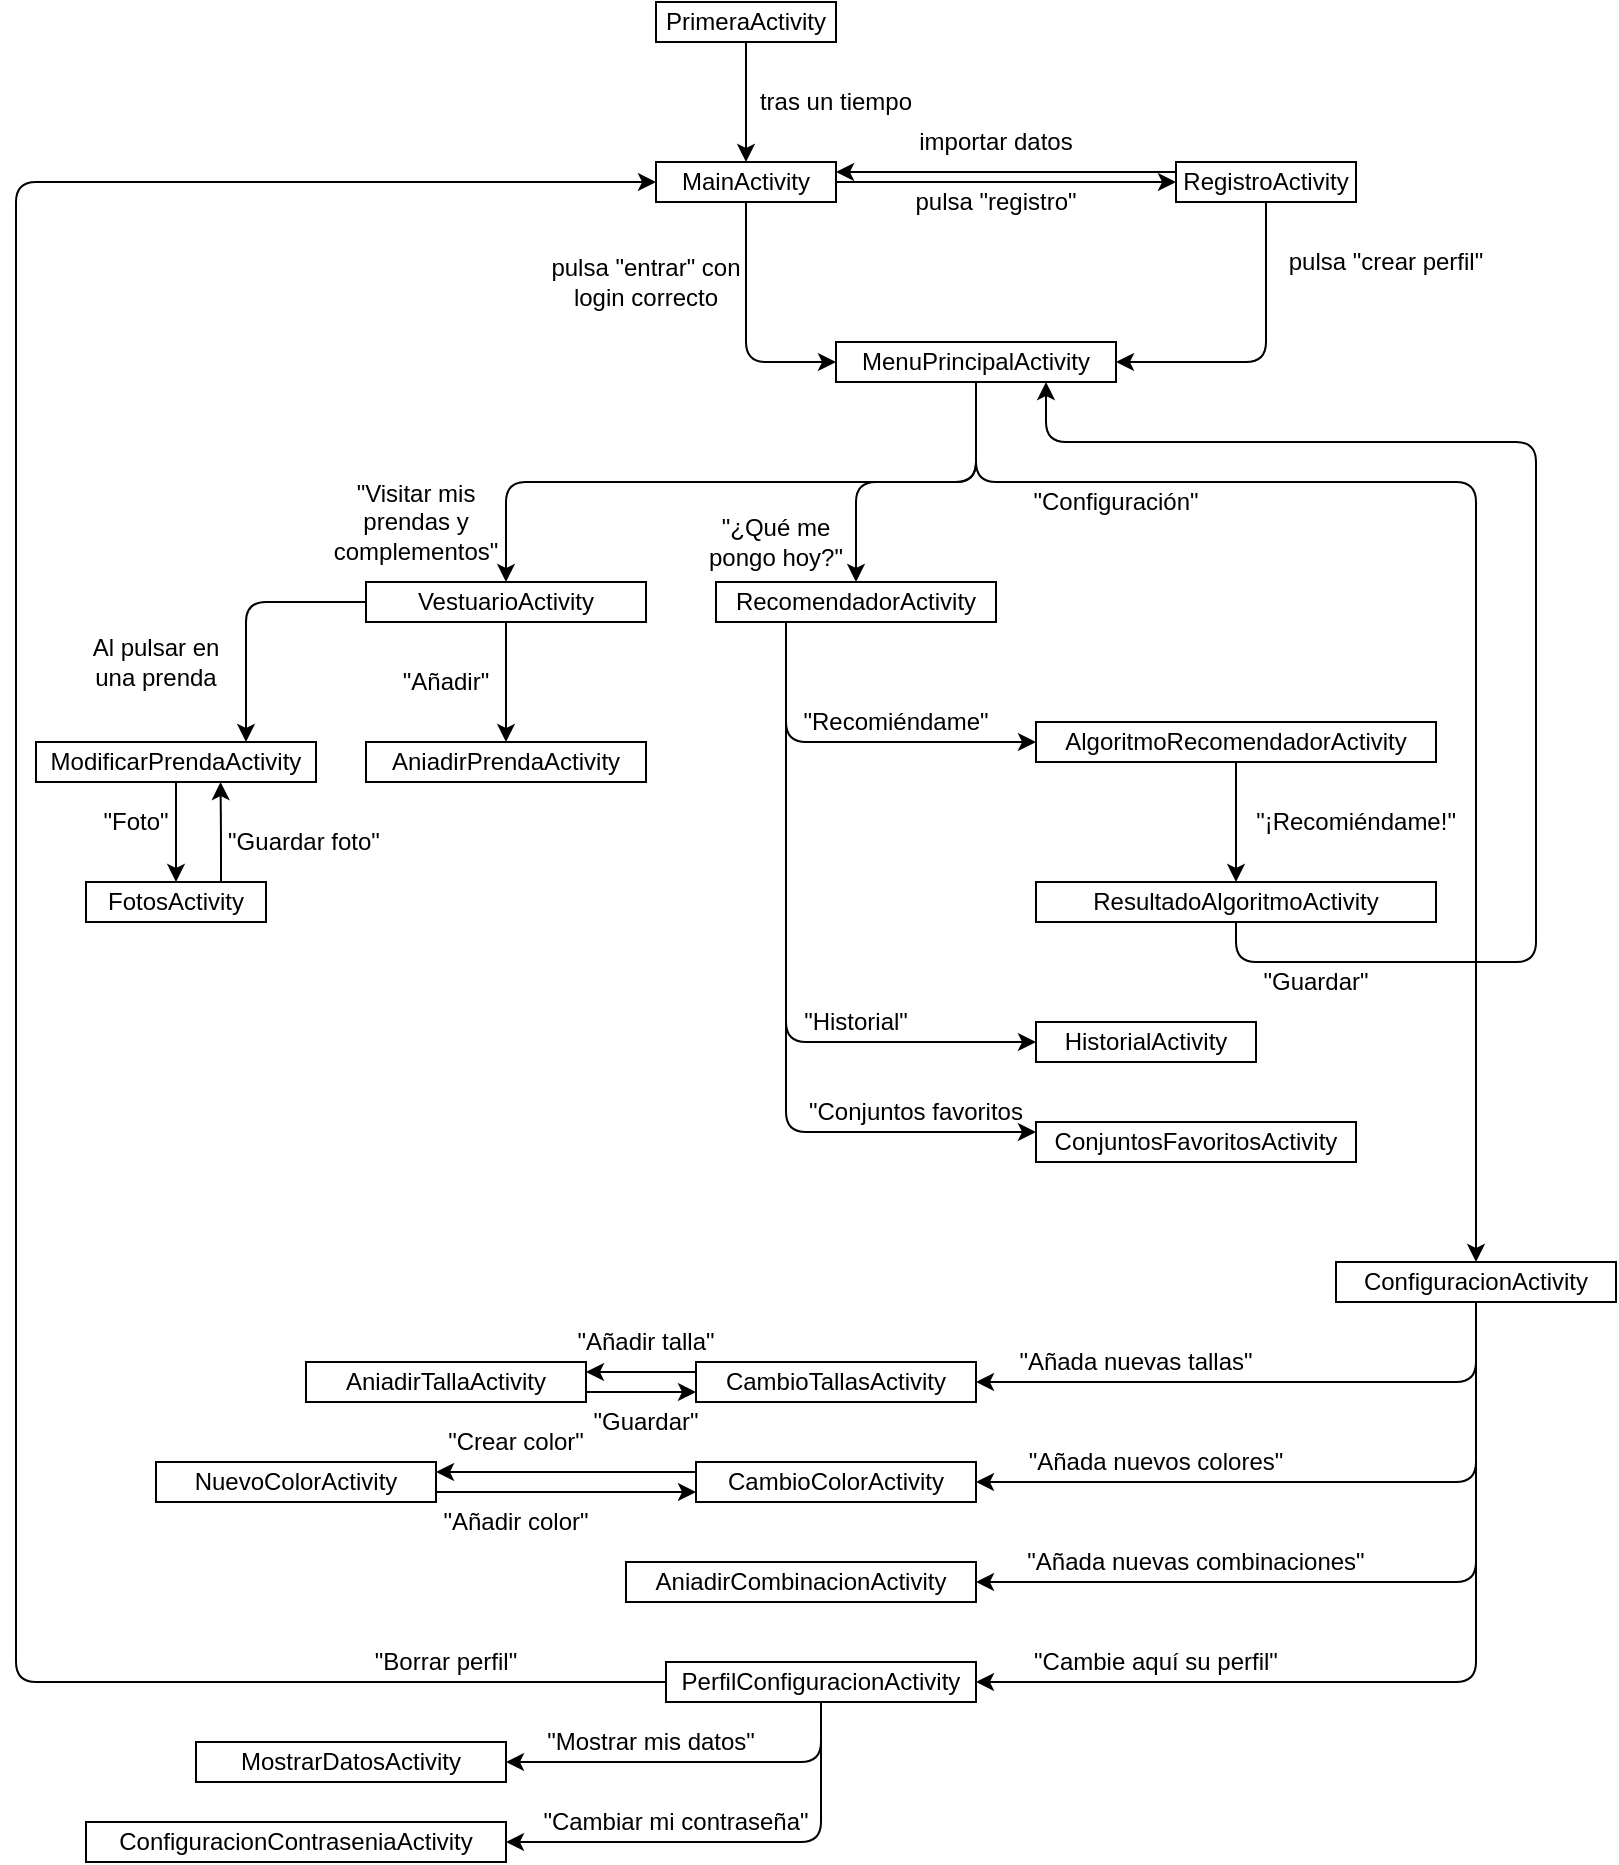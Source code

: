 <mxfile version="13.1.2"><diagram id="WcQNbBaXakVKODZ9tVQ2" name="Page-1"><mxGraphModel dx="1173" dy="645" grid="1" gridSize="10" guides="1" tooltips="1" connect="1" arrows="1" fold="1" page="1" pageScale="1" pageWidth="827" pageHeight="1169" math="0" shadow="0"><root><mxCell id="0"/><mxCell id="1" parent="0"/><mxCell id="kkrh51lRlBKO-lmIU8MS-1" value="PrimeraActivity" style="rounded=0;whiteSpace=wrap;html=1;" vertex="1" parent="1"><mxGeometry x="340" y="120" width="90" height="20" as="geometry"/></mxCell><mxCell id="kkrh51lRlBKO-lmIU8MS-2" value="MainActivity" style="rounded=0;whiteSpace=wrap;html=1;" vertex="1" parent="1"><mxGeometry x="340" y="200" width="90" height="20" as="geometry"/></mxCell><mxCell id="kkrh51lRlBKO-lmIU8MS-3" value="" style="endArrow=classic;html=1;exitX=0.5;exitY=1;exitDx=0;exitDy=0;entryX=0.5;entryY=0;entryDx=0;entryDy=0;" edge="1" parent="1" source="kkrh51lRlBKO-lmIU8MS-1" target="kkrh51lRlBKO-lmIU8MS-2"><mxGeometry width="50" height="50" relative="1" as="geometry"><mxPoint x="640" y="310" as="sourcePoint"/><mxPoint x="690" y="260" as="targetPoint"/></mxGeometry></mxCell><mxCell id="kkrh51lRlBKO-lmIU8MS-4" value="tras un tiempo" style="text;html=1;strokeColor=none;fillColor=none;align=center;verticalAlign=middle;whiteSpace=wrap;rounded=0;" vertex="1" parent="1"><mxGeometry x="390" y="160" width="80" height="20" as="geometry"/></mxCell><mxCell id="kkrh51lRlBKO-lmIU8MS-5" style="edgeStyle=orthogonalEdgeStyle;rounded=0;orthogonalLoop=1;jettySize=auto;html=1;exitX=0.5;exitY=1;exitDx=0;exitDy=0;" edge="1" parent="1" source="kkrh51lRlBKO-lmIU8MS-4" target="kkrh51lRlBKO-lmIU8MS-4"><mxGeometry relative="1" as="geometry"/></mxCell><mxCell id="kkrh51lRlBKO-lmIU8MS-6" value="RegistroActivity" style="rounded=0;whiteSpace=wrap;html=1;" vertex="1" parent="1"><mxGeometry x="600" y="200" width="90" height="20" as="geometry"/></mxCell><mxCell id="kkrh51lRlBKO-lmIU8MS-7" value="pulsa &quot;registro&quot;" style="text;html=1;strokeColor=none;fillColor=none;align=center;verticalAlign=middle;whiteSpace=wrap;rounded=0;" vertex="1" parent="1"><mxGeometry x="455" y="210" width="110" height="20" as="geometry"/></mxCell><mxCell id="kkrh51lRlBKO-lmIU8MS-8" value="" style="endArrow=classic;html=1;exitX=1;exitY=0.5;exitDx=0;exitDy=0;entryX=0;entryY=0.5;entryDx=0;entryDy=0;" edge="1" parent="1" source="kkrh51lRlBKO-lmIU8MS-2" target="kkrh51lRlBKO-lmIU8MS-6"><mxGeometry width="50" height="50" relative="1" as="geometry"><mxPoint x="640" y="310" as="sourcePoint"/><mxPoint x="690" y="260" as="targetPoint"/></mxGeometry></mxCell><mxCell id="kkrh51lRlBKO-lmIU8MS-23" style="edgeStyle=orthogonalEdgeStyle;rounded=1;orthogonalLoop=1;jettySize=auto;html=1;exitX=0.5;exitY=1;exitDx=0;exitDy=0;entryX=0.5;entryY=0;entryDx=0;entryDy=0;" edge="1" parent="1" source="kkrh51lRlBKO-lmIU8MS-9" target="kkrh51lRlBKO-lmIU8MS-20"><mxGeometry relative="1" as="geometry"/></mxCell><mxCell id="kkrh51lRlBKO-lmIU8MS-24" style="edgeStyle=orthogonalEdgeStyle;rounded=1;orthogonalLoop=1;jettySize=auto;html=1;exitX=0.5;exitY=1;exitDx=0;exitDy=0;entryX=0.5;entryY=0;entryDx=0;entryDy=0;" edge="1" parent="1" source="kkrh51lRlBKO-lmIU8MS-9" target="kkrh51lRlBKO-lmIU8MS-21"><mxGeometry relative="1" as="geometry"/></mxCell><mxCell id="kkrh51lRlBKO-lmIU8MS-25" style="edgeStyle=orthogonalEdgeStyle;rounded=1;orthogonalLoop=1;jettySize=auto;html=1;exitX=0.5;exitY=1;exitDx=0;exitDy=0;entryX=0.5;entryY=0;entryDx=0;entryDy=0;" edge="1" parent="1" source="kkrh51lRlBKO-lmIU8MS-9" target="kkrh51lRlBKO-lmIU8MS-22"><mxGeometry relative="1" as="geometry"><Array as="points"><mxPoint x="500" y="360"/><mxPoint x="750" y="360"/></Array></mxGeometry></mxCell><mxCell id="kkrh51lRlBKO-lmIU8MS-9" value="MenuPrincipalActivity" style="rounded=0;whiteSpace=wrap;html=1;" vertex="1" parent="1"><mxGeometry x="430" y="290" width="140" height="20" as="geometry"/></mxCell><mxCell id="kkrh51lRlBKO-lmIU8MS-10" value="pulsa &quot;entrar&quot; con login correcto" style="text;html=1;strokeColor=none;fillColor=none;align=center;verticalAlign=middle;whiteSpace=wrap;rounded=0;" vertex="1" parent="1"><mxGeometry x="280" y="250" width="110" height="20" as="geometry"/></mxCell><mxCell id="kkrh51lRlBKO-lmIU8MS-11" value="" style="endArrow=classic;html=1;exitX=0.5;exitY=1;exitDx=0;exitDy=0;entryX=0;entryY=0.5;entryDx=0;entryDy=0;edgeStyle=orthogonalEdgeStyle;" edge="1" parent="1" source="kkrh51lRlBKO-lmIU8MS-2" target="kkrh51lRlBKO-lmIU8MS-9"><mxGeometry width="50" height="50" relative="1" as="geometry"><mxPoint x="440" y="220" as="sourcePoint"/><mxPoint x="610" y="220" as="targetPoint"/></mxGeometry></mxCell><mxCell id="kkrh51lRlBKO-lmIU8MS-12" value="" style="endArrow=classic;html=1;exitX=0.5;exitY=1;exitDx=0;exitDy=0;entryX=1;entryY=0.5;entryDx=0;entryDy=0;edgeStyle=orthogonalEdgeStyle;" edge="1" parent="1" source="kkrh51lRlBKO-lmIU8MS-6" target="kkrh51lRlBKO-lmIU8MS-9"><mxGeometry width="50" height="50" relative="1" as="geometry"><mxPoint x="395" y="230" as="sourcePoint"/><mxPoint x="440" y="310" as="targetPoint"/></mxGeometry></mxCell><mxCell id="kkrh51lRlBKO-lmIU8MS-13" value="pulsa &quot;crear perfil&quot;" style="text;html=1;strokeColor=none;fillColor=none;align=center;verticalAlign=middle;whiteSpace=wrap;rounded=0;" vertex="1" parent="1"><mxGeometry x="650" y="240" width="110" height="20" as="geometry"/></mxCell><mxCell id="kkrh51lRlBKO-lmIU8MS-15" value="" style="endArrow=classic;html=1;exitX=0;exitY=0.25;exitDx=0;exitDy=0;entryX=1;entryY=0.25;entryDx=0;entryDy=0;" edge="1" parent="1" source="kkrh51lRlBKO-lmIU8MS-6" target="kkrh51lRlBKO-lmIU8MS-2"><mxGeometry width="50" height="50" relative="1" as="geometry"><mxPoint x="440" y="310" as="sourcePoint"/><mxPoint x="490" y="260" as="targetPoint"/></mxGeometry></mxCell><mxCell id="kkrh51lRlBKO-lmIU8MS-18" value="importar datos" style="text;html=1;strokeColor=none;fillColor=none;align=center;verticalAlign=middle;whiteSpace=wrap;rounded=0;" vertex="1" parent="1"><mxGeometry x="470" y="180" width="80" height="20" as="geometry"/></mxCell><mxCell id="kkrh51lRlBKO-lmIU8MS-35" style="edgeStyle=orthogonalEdgeStyle;rounded=1;orthogonalLoop=1;jettySize=auto;html=1;exitX=0;exitY=0.5;exitDx=0;exitDy=0;entryX=0.75;entryY=0;entryDx=0;entryDy=0;" edge="1" parent="1" source="kkrh51lRlBKO-lmIU8MS-20" target="kkrh51lRlBKO-lmIU8MS-33"><mxGeometry relative="1" as="geometry"/></mxCell><mxCell id="kkrh51lRlBKO-lmIU8MS-20" value="VestuarioActivity" style="rounded=0;whiteSpace=wrap;html=1;" vertex="1" parent="1"><mxGeometry x="195" y="410" width="140" height="20" as="geometry"/></mxCell><mxCell id="kkrh51lRlBKO-lmIU8MS-43" style="edgeStyle=orthogonalEdgeStyle;rounded=1;orthogonalLoop=1;jettySize=auto;html=1;exitX=0.25;exitY=1;exitDx=0;exitDy=0;entryX=0;entryY=0.5;entryDx=0;entryDy=0;" edge="1" parent="1" source="kkrh51lRlBKO-lmIU8MS-21" target="kkrh51lRlBKO-lmIU8MS-36"><mxGeometry relative="1" as="geometry"/></mxCell><mxCell id="kkrh51lRlBKO-lmIU8MS-44" style="edgeStyle=orthogonalEdgeStyle;rounded=1;orthogonalLoop=1;jettySize=auto;html=1;exitX=0.25;exitY=1;exitDx=0;exitDy=0;entryX=0;entryY=0.5;entryDx=0;entryDy=0;" edge="1" parent="1" source="kkrh51lRlBKO-lmIU8MS-21" target="kkrh51lRlBKO-lmIU8MS-37"><mxGeometry relative="1" as="geometry"/></mxCell><mxCell id="kkrh51lRlBKO-lmIU8MS-45" style="edgeStyle=orthogonalEdgeStyle;rounded=1;orthogonalLoop=1;jettySize=auto;html=1;exitX=0.25;exitY=1;exitDx=0;exitDy=0;entryX=0;entryY=0.25;entryDx=0;entryDy=0;" edge="1" parent="1" source="kkrh51lRlBKO-lmIU8MS-21" target="kkrh51lRlBKO-lmIU8MS-39"><mxGeometry relative="1" as="geometry"/></mxCell><mxCell id="kkrh51lRlBKO-lmIU8MS-21" value="RecomendadorActivity" style="rounded=0;whiteSpace=wrap;html=1;" vertex="1" parent="1"><mxGeometry x="370" y="410" width="140" height="20" as="geometry"/></mxCell><mxCell id="kkrh51lRlBKO-lmIU8MS-72" style="edgeStyle=orthogonalEdgeStyle;rounded=1;orthogonalLoop=1;jettySize=auto;html=1;exitX=0.5;exitY=1;exitDx=0;exitDy=0;entryX=1;entryY=0.5;entryDx=0;entryDy=0;" edge="1" parent="1" source="kkrh51lRlBKO-lmIU8MS-22" target="kkrh51lRlBKO-lmIU8MS-57"><mxGeometry relative="1" as="geometry"/></mxCell><mxCell id="kkrh51lRlBKO-lmIU8MS-73" style="edgeStyle=orthogonalEdgeStyle;rounded=1;orthogonalLoop=1;jettySize=auto;html=1;exitX=0.5;exitY=1;exitDx=0;exitDy=0;entryX=1;entryY=0.5;entryDx=0;entryDy=0;" edge="1" parent="1" source="kkrh51lRlBKO-lmIU8MS-22" target="kkrh51lRlBKO-lmIU8MS-58"><mxGeometry relative="1" as="geometry"/></mxCell><mxCell id="kkrh51lRlBKO-lmIU8MS-74" style="edgeStyle=orthogonalEdgeStyle;rounded=1;orthogonalLoop=1;jettySize=auto;html=1;exitX=0.5;exitY=1;exitDx=0;exitDy=0;entryX=1;entryY=0.5;entryDx=0;entryDy=0;" edge="1" parent="1" source="kkrh51lRlBKO-lmIU8MS-22" target="kkrh51lRlBKO-lmIU8MS-62"><mxGeometry relative="1" as="geometry"/></mxCell><mxCell id="kkrh51lRlBKO-lmIU8MS-75" style="edgeStyle=orthogonalEdgeStyle;rounded=1;orthogonalLoop=1;jettySize=auto;html=1;exitX=0.5;exitY=1;exitDx=0;exitDy=0;entryX=1;entryY=0.5;entryDx=0;entryDy=0;" edge="1" parent="1" source="kkrh51lRlBKO-lmIU8MS-22" target="kkrh51lRlBKO-lmIU8MS-60"><mxGeometry relative="1" as="geometry"/></mxCell><mxCell id="kkrh51lRlBKO-lmIU8MS-22" value="ConfiguracionActivity" style="rounded=0;whiteSpace=wrap;html=1;" vertex="1" parent="1"><mxGeometry x="680" y="750" width="140" height="20" as="geometry"/></mxCell><mxCell id="kkrh51lRlBKO-lmIU8MS-26" value="&quot;Visitar mis prendas y complementos&quot;" style="text;html=1;strokeColor=none;fillColor=none;align=center;verticalAlign=middle;whiteSpace=wrap;rounded=0;" vertex="1" parent="1"><mxGeometry x="180" y="370" width="80" height="20" as="geometry"/></mxCell><mxCell id="kkrh51lRlBKO-lmIU8MS-28" value="&quot;¿Qué me pongo hoy?&quot;" style="text;html=1;strokeColor=none;fillColor=none;align=center;verticalAlign=middle;whiteSpace=wrap;rounded=0;" vertex="1" parent="1"><mxGeometry x="360" y="380" width="80" height="20" as="geometry"/></mxCell><mxCell id="kkrh51lRlBKO-lmIU8MS-29" value="&quot;Configuración&quot;" style="text;html=1;strokeColor=none;fillColor=none;align=center;verticalAlign=middle;whiteSpace=wrap;rounded=0;" vertex="1" parent="1"><mxGeometry x="530" y="360" width="80" height="20" as="geometry"/></mxCell><mxCell id="kkrh51lRlBKO-lmIU8MS-30" value="AniadirPrendaActivity" style="rounded=0;whiteSpace=wrap;html=1;" vertex="1" parent="1"><mxGeometry x="195" y="490" width="140" height="20" as="geometry"/></mxCell><mxCell id="kkrh51lRlBKO-lmIU8MS-31" value="" style="endArrow=classic;html=1;exitX=0.5;exitY=1;exitDx=0;exitDy=0;entryX=0.5;entryY=0;entryDx=0;entryDy=0;" edge="1" parent="1" source="kkrh51lRlBKO-lmIU8MS-20" target="kkrh51lRlBKO-lmIU8MS-30"><mxGeometry width="50" height="50" relative="1" as="geometry"><mxPoint x="440" y="410" as="sourcePoint"/><mxPoint x="490" y="360" as="targetPoint"/></mxGeometry></mxCell><mxCell id="kkrh51lRlBKO-lmIU8MS-32" value="&quot;Añadir&quot;" style="text;html=1;strokeColor=none;fillColor=none;align=center;verticalAlign=middle;whiteSpace=wrap;rounded=0;" vertex="1" parent="1"><mxGeometry x="195" y="450" width="80" height="20" as="geometry"/></mxCell><mxCell id="kkrh51lRlBKO-lmIU8MS-98" style="edgeStyle=orthogonalEdgeStyle;rounded=1;orthogonalLoop=1;jettySize=auto;html=1;exitX=0.5;exitY=1;exitDx=0;exitDy=0;entryX=0.5;entryY=0;entryDx=0;entryDy=0;" edge="1" parent="1" source="kkrh51lRlBKO-lmIU8MS-33" target="kkrh51lRlBKO-lmIU8MS-93"><mxGeometry relative="1" as="geometry"/></mxCell><mxCell id="kkrh51lRlBKO-lmIU8MS-33" value="ModificarPrendaActivity" style="rounded=0;whiteSpace=wrap;html=1;" vertex="1" parent="1"><mxGeometry x="30" y="490" width="140" height="20" as="geometry"/></mxCell><mxCell id="kkrh51lRlBKO-lmIU8MS-34" value="Al pulsar en una prenda" style="text;html=1;strokeColor=none;fillColor=none;align=center;verticalAlign=middle;whiteSpace=wrap;rounded=0;" vertex="1" parent="1"><mxGeometry x="50" y="440" width="80" height="20" as="geometry"/></mxCell><mxCell id="kkrh51lRlBKO-lmIU8MS-48" style="edgeStyle=orthogonalEdgeStyle;rounded=1;orthogonalLoop=1;jettySize=auto;html=1;exitX=0.5;exitY=1;exitDx=0;exitDy=0;entryX=0.5;entryY=0;entryDx=0;entryDy=0;" edge="1" parent="1" source="kkrh51lRlBKO-lmIU8MS-36" target="kkrh51lRlBKO-lmIU8MS-47"><mxGeometry relative="1" as="geometry"/></mxCell><mxCell id="kkrh51lRlBKO-lmIU8MS-36" value="AlgoritmoRecomendadorActivity" style="rounded=0;whiteSpace=wrap;html=1;" vertex="1" parent="1"><mxGeometry x="530" y="480" width="200" height="20" as="geometry"/></mxCell><mxCell id="kkrh51lRlBKO-lmIU8MS-37" value="HistorialActivity" style="rounded=0;whiteSpace=wrap;html=1;" vertex="1" parent="1"><mxGeometry x="530" y="630" width="110" height="20" as="geometry"/></mxCell><mxCell id="kkrh51lRlBKO-lmIU8MS-38" value="&quot;Recomiéndame&quot;" style="text;html=1;strokeColor=none;fillColor=none;align=center;verticalAlign=middle;whiteSpace=wrap;rounded=0;" vertex="1" parent="1"><mxGeometry x="420" y="470" width="80" height="20" as="geometry"/></mxCell><mxCell id="kkrh51lRlBKO-lmIU8MS-39" value="ConjuntosFavoritosActivity" style="rounded=0;whiteSpace=wrap;html=1;" vertex="1" parent="1"><mxGeometry x="530" y="680" width="160" height="20" as="geometry"/></mxCell><mxCell id="kkrh51lRlBKO-lmIU8MS-41" value="&quot;Historial&quot;" style="text;html=1;strokeColor=none;fillColor=none;align=center;verticalAlign=middle;whiteSpace=wrap;rounded=0;" vertex="1" parent="1"><mxGeometry x="400" y="620" width="80" height="20" as="geometry"/></mxCell><mxCell id="kkrh51lRlBKO-lmIU8MS-42" value="&quot;Conjuntos favoritos" style="text;html=1;strokeColor=none;fillColor=none;align=center;verticalAlign=middle;whiteSpace=wrap;rounded=0;" vertex="1" parent="1"><mxGeometry x="410" y="665" width="120" height="20" as="geometry"/></mxCell><mxCell id="kkrh51lRlBKO-lmIU8MS-52" style="edgeStyle=orthogonalEdgeStyle;rounded=1;orthogonalLoop=1;jettySize=auto;html=1;exitX=0.5;exitY=1;exitDx=0;exitDy=0;entryX=0.75;entryY=1;entryDx=0;entryDy=0;" edge="1" parent="1" source="kkrh51lRlBKO-lmIU8MS-47" target="kkrh51lRlBKO-lmIU8MS-9"><mxGeometry relative="1" as="geometry"><Array as="points"><mxPoint x="630" y="600"/><mxPoint x="780" y="600"/><mxPoint x="780" y="340"/><mxPoint x="535" y="340"/></Array></mxGeometry></mxCell><mxCell id="kkrh51lRlBKO-lmIU8MS-47" value="ResultadoAlgoritmoActivity" style="rounded=0;whiteSpace=wrap;html=1;" vertex="1" parent="1"><mxGeometry x="530" y="560" width="200" height="20" as="geometry"/></mxCell><mxCell id="kkrh51lRlBKO-lmIU8MS-49" value="&quot;¡Recomiéndame!&quot;" style="text;html=1;strokeColor=none;fillColor=none;align=center;verticalAlign=middle;whiteSpace=wrap;rounded=0;" vertex="1" parent="1"><mxGeometry x="650" y="520" width="80" height="20" as="geometry"/></mxCell><mxCell id="kkrh51lRlBKO-lmIU8MS-50" value="&quot;Guardar&quot;" style="text;html=1;strokeColor=none;fillColor=none;align=center;verticalAlign=middle;whiteSpace=wrap;rounded=0;" vertex="1" parent="1"><mxGeometry x="630" y="600" width="80" height="20" as="geometry"/></mxCell><mxCell id="kkrh51lRlBKO-lmIU8MS-69" style="edgeStyle=orthogonalEdgeStyle;rounded=1;orthogonalLoop=1;jettySize=auto;html=1;exitX=1;exitY=0.75;exitDx=0;exitDy=0;entryX=0;entryY=0.75;entryDx=0;entryDy=0;" edge="1" parent="1" source="kkrh51lRlBKO-lmIU8MS-56" target="kkrh51lRlBKO-lmIU8MS-57"><mxGeometry relative="1" as="geometry"><mxPoint x="355" y="815.103" as="targetPoint"/></mxGeometry></mxCell><mxCell id="kkrh51lRlBKO-lmIU8MS-56" value="AniadirTallaActivity" style="rounded=0;whiteSpace=wrap;html=1;" vertex="1" parent="1"><mxGeometry x="165" y="800" width="140" height="20" as="geometry"/></mxCell><mxCell id="kkrh51lRlBKO-lmIU8MS-67" style="edgeStyle=orthogonalEdgeStyle;rounded=1;orthogonalLoop=1;jettySize=auto;html=1;exitX=0;exitY=0.25;exitDx=0;exitDy=0;entryX=1;entryY=0.25;entryDx=0;entryDy=0;" edge="1" parent="1" source="kkrh51lRlBKO-lmIU8MS-57" target="kkrh51lRlBKO-lmIU8MS-56"><mxGeometry relative="1" as="geometry"/></mxCell><mxCell id="kkrh51lRlBKO-lmIU8MS-57" value="CambioTallasActivity" style="rounded=0;whiteSpace=wrap;html=1;" vertex="1" parent="1"><mxGeometry x="360" y="800" width="140" height="20" as="geometry"/></mxCell><mxCell id="kkrh51lRlBKO-lmIU8MS-70" style="edgeStyle=orthogonalEdgeStyle;rounded=1;orthogonalLoop=1;jettySize=auto;html=1;exitX=0;exitY=0.25;exitDx=0;exitDy=0;entryX=1;entryY=0.25;entryDx=0;entryDy=0;" edge="1" parent="1" source="kkrh51lRlBKO-lmIU8MS-58" target="kkrh51lRlBKO-lmIU8MS-59"><mxGeometry relative="1" as="geometry"/></mxCell><mxCell id="kkrh51lRlBKO-lmIU8MS-58" value="CambioColorActivity" style="rounded=0;whiteSpace=wrap;html=1;" vertex="1" parent="1"><mxGeometry x="360" y="850" width="140" height="20" as="geometry"/></mxCell><mxCell id="kkrh51lRlBKO-lmIU8MS-71" style="edgeStyle=orthogonalEdgeStyle;rounded=1;orthogonalLoop=1;jettySize=auto;html=1;exitX=1;exitY=0.75;exitDx=0;exitDy=0;entryX=0;entryY=0.75;entryDx=0;entryDy=0;" edge="1" parent="1" source="kkrh51lRlBKO-lmIU8MS-59" target="kkrh51lRlBKO-lmIU8MS-58"><mxGeometry relative="1" as="geometry"/></mxCell><mxCell id="kkrh51lRlBKO-lmIU8MS-59" value="NuevoColorActivity" style="rounded=0;whiteSpace=wrap;html=1;" vertex="1" parent="1"><mxGeometry x="90" y="850" width="140" height="20" as="geometry"/></mxCell><mxCell id="kkrh51lRlBKO-lmIU8MS-86" style="edgeStyle=orthogonalEdgeStyle;rounded=1;orthogonalLoop=1;jettySize=auto;html=1;exitX=0.5;exitY=1;exitDx=0;exitDy=0;entryX=1;entryY=0.5;entryDx=0;entryDy=0;" edge="1" parent="1" source="kkrh51lRlBKO-lmIU8MS-60" target="kkrh51lRlBKO-lmIU8MS-80"><mxGeometry relative="1" as="geometry"/></mxCell><mxCell id="kkrh51lRlBKO-lmIU8MS-88" style="edgeStyle=orthogonalEdgeStyle;rounded=1;orthogonalLoop=1;jettySize=auto;html=1;exitX=0.5;exitY=1;exitDx=0;exitDy=0;entryX=1;entryY=0.5;entryDx=0;entryDy=0;" edge="1" parent="1" source="kkrh51lRlBKO-lmIU8MS-60" target="kkrh51lRlBKO-lmIU8MS-87"><mxGeometry relative="1" as="geometry"/></mxCell><mxCell id="kkrh51lRlBKO-lmIU8MS-89" style="edgeStyle=orthogonalEdgeStyle;rounded=1;orthogonalLoop=1;jettySize=auto;html=1;exitX=0;exitY=0.5;exitDx=0;exitDy=0;entryX=0;entryY=0.5;entryDx=0;entryDy=0;" edge="1" parent="1" source="kkrh51lRlBKO-lmIU8MS-60" target="kkrh51lRlBKO-lmIU8MS-2"><mxGeometry relative="1" as="geometry"><Array as="points"><mxPoint x="20" y="960"/><mxPoint x="20" y="210"/></Array></mxGeometry></mxCell><mxCell id="kkrh51lRlBKO-lmIU8MS-60" value="PerfilConfiguracionActivity" style="rounded=0;whiteSpace=wrap;html=1;" vertex="1" parent="1"><mxGeometry x="345" y="950" width="155" height="20" as="geometry"/></mxCell><mxCell id="kkrh51lRlBKO-lmIU8MS-62" value="AniadirCombinacionActivity" style="rounded=0;whiteSpace=wrap;html=1;" vertex="1" parent="1"><mxGeometry x="325" y="900" width="175" height="20" as="geometry"/></mxCell><mxCell id="kkrh51lRlBKO-lmIU8MS-76" value="&quot;Añada nuevas tallas&quot;" style="text;html=1;strokeColor=none;fillColor=none;align=center;verticalAlign=middle;whiteSpace=wrap;rounded=0;" vertex="1" parent="1"><mxGeometry x="520" y="790" width="120" height="20" as="geometry"/></mxCell><mxCell id="kkrh51lRlBKO-lmIU8MS-77" value="&quot;Añada nuevos colores&quot;" style="text;html=1;strokeColor=none;fillColor=none;align=center;verticalAlign=middle;whiteSpace=wrap;rounded=0;" vertex="1" parent="1"><mxGeometry x="520" y="840" width="140" height="20" as="geometry"/></mxCell><mxCell id="kkrh51lRlBKO-lmIU8MS-78" value="&quot;Añada nuevas combinaciones&quot;" style="text;html=1;strokeColor=none;fillColor=none;align=center;verticalAlign=middle;whiteSpace=wrap;rounded=0;" vertex="1" parent="1"><mxGeometry x="520" y="890" width="180" height="20" as="geometry"/></mxCell><mxCell id="kkrh51lRlBKO-lmIU8MS-79" value="&quot;Cambie aquí su perfil&quot;" style="text;html=1;strokeColor=none;fillColor=none;align=center;verticalAlign=middle;whiteSpace=wrap;rounded=0;" vertex="1" parent="1"><mxGeometry x="520" y="940" width="140" height="20" as="geometry"/></mxCell><mxCell id="kkrh51lRlBKO-lmIU8MS-80" value="MostrarDatosActivity" style="rounded=0;whiteSpace=wrap;html=1;" vertex="1" parent="1"><mxGeometry x="110" y="990" width="155" height="20" as="geometry"/></mxCell><mxCell id="kkrh51lRlBKO-lmIU8MS-81" value="&quot;Añadir talla&quot;" style="text;html=1;strokeColor=none;fillColor=none;align=center;verticalAlign=middle;whiteSpace=wrap;rounded=0;" vertex="1" parent="1"><mxGeometry x="295" y="780" width="80" height="20" as="geometry"/></mxCell><mxCell id="kkrh51lRlBKO-lmIU8MS-82" value="&quot;Guardar&quot;" style="text;html=1;strokeColor=none;fillColor=none;align=center;verticalAlign=middle;whiteSpace=wrap;rounded=0;" vertex="1" parent="1"><mxGeometry x="295" y="820" width="80" height="20" as="geometry"/></mxCell><mxCell id="kkrh51lRlBKO-lmIU8MS-83" value="&quot;Añadir color&quot;" style="text;html=1;strokeColor=none;fillColor=none;align=center;verticalAlign=middle;whiteSpace=wrap;rounded=0;" vertex="1" parent="1"><mxGeometry x="230" y="870" width="80" height="20" as="geometry"/></mxCell><mxCell id="kkrh51lRlBKO-lmIU8MS-84" value="&quot;Crear color&quot;" style="text;html=1;strokeColor=none;fillColor=none;align=center;verticalAlign=middle;whiteSpace=wrap;rounded=0;" vertex="1" parent="1"><mxGeometry x="230" y="830" width="80" height="20" as="geometry"/></mxCell><mxCell id="kkrh51lRlBKO-lmIU8MS-87" value="ConfiguracionContraseniaActivity" style="rounded=0;whiteSpace=wrap;html=1;" vertex="1" parent="1"><mxGeometry x="55" y="1030" width="210" height="20" as="geometry"/></mxCell><mxCell id="kkrh51lRlBKO-lmIU8MS-90" value="&quot;Mostrar mis datos&quot;" style="text;html=1;strokeColor=none;fillColor=none;align=center;verticalAlign=middle;whiteSpace=wrap;rounded=0;" vertex="1" parent="1"><mxGeometry x="280" y="980" width="115" height="20" as="geometry"/></mxCell><mxCell id="kkrh51lRlBKO-lmIU8MS-91" value="&quot;Cambiar mi contraseña&quot;" style="text;html=1;strokeColor=none;fillColor=none;align=center;verticalAlign=middle;whiteSpace=wrap;rounded=0;" vertex="1" parent="1"><mxGeometry x="280" y="1020" width="140" height="20" as="geometry"/></mxCell><mxCell id="kkrh51lRlBKO-lmIU8MS-92" value="&quot;Borrar perfil&quot;" style="text;html=1;strokeColor=none;fillColor=none;align=center;verticalAlign=middle;whiteSpace=wrap;rounded=0;" vertex="1" parent="1"><mxGeometry x="165" y="940" width="140" height="20" as="geometry"/></mxCell><mxCell id="kkrh51lRlBKO-lmIU8MS-100" style="edgeStyle=orthogonalEdgeStyle;rounded=1;orthogonalLoop=1;jettySize=auto;html=1;exitX=0.75;exitY=0;exitDx=0;exitDy=0;entryX=0.659;entryY=1;entryDx=0;entryDy=0;entryPerimeter=0;" edge="1" parent="1" source="kkrh51lRlBKO-lmIU8MS-93" target="kkrh51lRlBKO-lmIU8MS-33"><mxGeometry relative="1" as="geometry"/></mxCell><mxCell id="kkrh51lRlBKO-lmIU8MS-93" value="FotosActivity" style="rounded=0;whiteSpace=wrap;html=1;" vertex="1" parent="1"><mxGeometry x="55" y="560" width="90" height="20" as="geometry"/></mxCell><mxCell id="kkrh51lRlBKO-lmIU8MS-99" value="&quot;Foto&quot;" style="text;html=1;strokeColor=none;fillColor=none;align=center;verticalAlign=middle;whiteSpace=wrap;rounded=0;" vertex="1" parent="1"><mxGeometry x="55" y="520" width="50" height="20" as="geometry"/></mxCell><mxCell id="kkrh51lRlBKO-lmIU8MS-101" value="&quot;Guardar foto&quot;" style="text;html=1;strokeColor=none;fillColor=none;align=center;verticalAlign=middle;whiteSpace=wrap;rounded=0;" vertex="1" parent="1"><mxGeometry x="120" y="530" width="87.5" height="20" as="geometry"/></mxCell></root></mxGraphModel></diagram></mxfile>